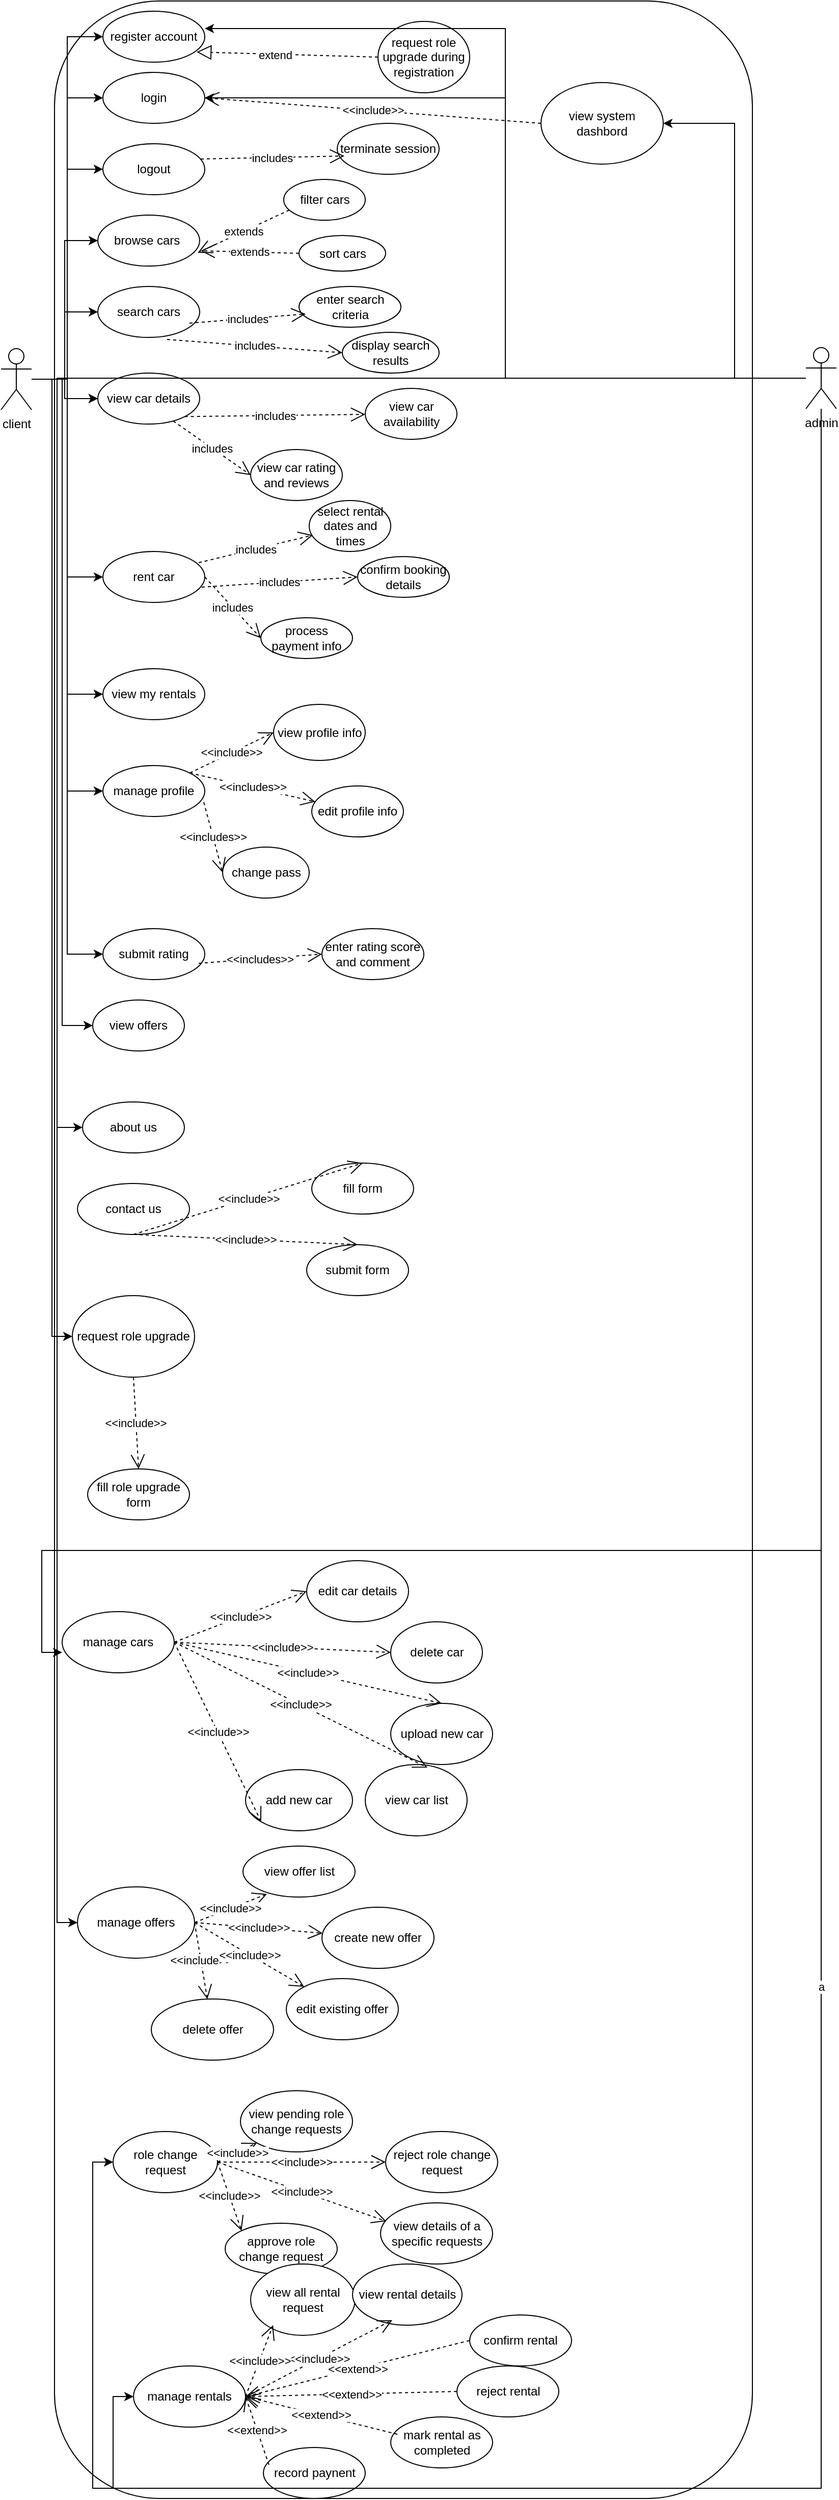 <mxfile version="27.0.6">
  <diagram name="Page-1" id="E--hQo0-NWCQr7J21Zy6">
    <mxGraphModel dx="872" dy="534" grid="1" gridSize="10" guides="1" tooltips="1" connect="1" arrows="1" fold="1" page="1" pageScale="1" pageWidth="850" pageHeight="1100" math="0" shadow="0">
      <root>
        <mxCell id="0" />
        <mxCell id="1" parent="0" />
        <mxCell id="EPiM5ergRdVbU4JG-mxP-50" value="" style="rounded=1;whiteSpace=wrap;html=1;fillStyle=cross-hatch;direction=south;" parent="1" vertex="1">
          <mxGeometry x="62.5" y="40" width="685" height="2450" as="geometry" />
        </mxCell>
        <mxCell id="rrJyb_EP5e836fgP_Cpp-3" value="" style="edgeStyle=orthogonalEdgeStyle;rounded=0;orthogonalLoop=1;jettySize=auto;html=1;" edge="1" parent="1" source="9ZqbZaCv4kuqnCg9M0L3-1" target="9ZqbZaCv4kuqnCg9M0L3-9">
          <mxGeometry relative="1" as="geometry" />
        </mxCell>
        <mxCell id="rrJyb_EP5e836fgP_Cpp-4" style="edgeStyle=orthogonalEdgeStyle;rounded=0;orthogonalLoop=1;jettySize=auto;html=1;entryX=0;entryY=0.5;entryDx=0;entryDy=0;" edge="1" parent="1" source="9ZqbZaCv4kuqnCg9M0L3-1" target="9ZqbZaCv4kuqnCg9M0L3-16">
          <mxGeometry relative="1" as="geometry" />
        </mxCell>
        <mxCell id="rrJyb_EP5e836fgP_Cpp-5" style="edgeStyle=orthogonalEdgeStyle;rounded=0;orthogonalLoop=1;jettySize=auto;html=1;entryX=0;entryY=0.5;entryDx=0;entryDy=0;" edge="1" parent="1" source="9ZqbZaCv4kuqnCg9M0L3-1" target="9ZqbZaCv4kuqnCg9M0L3-17">
          <mxGeometry relative="1" as="geometry" />
        </mxCell>
        <mxCell id="rrJyb_EP5e836fgP_Cpp-6" style="edgeStyle=orthogonalEdgeStyle;rounded=0;orthogonalLoop=1;jettySize=auto;html=1;entryX=0;entryY=0.5;entryDx=0;entryDy=0;" edge="1" parent="1" source="9ZqbZaCv4kuqnCg9M0L3-1" target="9ZqbZaCv4kuqnCg9M0L3-18">
          <mxGeometry relative="1" as="geometry" />
        </mxCell>
        <mxCell id="rrJyb_EP5e836fgP_Cpp-7" style="edgeStyle=orthogonalEdgeStyle;rounded=0;orthogonalLoop=1;jettySize=auto;html=1;entryX=0;entryY=0.5;entryDx=0;entryDy=0;" edge="1" parent="1" source="9ZqbZaCv4kuqnCg9M0L3-1" target="9ZqbZaCv4kuqnCg9M0L3-11">
          <mxGeometry relative="1" as="geometry" />
        </mxCell>
        <mxCell id="rrJyb_EP5e836fgP_Cpp-8" style="edgeStyle=orthogonalEdgeStyle;rounded=0;orthogonalLoop=1;jettySize=auto;html=1;entryX=0;entryY=0.5;entryDx=0;entryDy=0;" edge="1" parent="1" source="9ZqbZaCv4kuqnCg9M0L3-1" target="9ZqbZaCv4kuqnCg9M0L3-10">
          <mxGeometry relative="1" as="geometry" />
        </mxCell>
        <mxCell id="rrJyb_EP5e836fgP_Cpp-9" style="edgeStyle=orthogonalEdgeStyle;rounded=0;orthogonalLoop=1;jettySize=auto;html=1;entryX=0;entryY=0.5;entryDx=0;entryDy=0;" edge="1" parent="1" source="9ZqbZaCv4kuqnCg9M0L3-1" target="9ZqbZaCv4kuqnCg9M0L3-9">
          <mxGeometry relative="1" as="geometry" />
        </mxCell>
        <mxCell id="rrJyb_EP5e836fgP_Cpp-10" style="edgeStyle=orthogonalEdgeStyle;rounded=0;orthogonalLoop=1;jettySize=auto;html=1;entryX=0;entryY=0.5;entryDx=0;entryDy=0;" edge="1" parent="1" source="9ZqbZaCv4kuqnCg9M0L3-1" target="9ZqbZaCv4kuqnCg9M0L3-13">
          <mxGeometry relative="1" as="geometry" />
        </mxCell>
        <mxCell id="rrJyb_EP5e836fgP_Cpp-11" style="edgeStyle=orthogonalEdgeStyle;rounded=0;orthogonalLoop=1;jettySize=auto;html=1;entryX=0;entryY=0.5;entryDx=0;entryDy=0;" edge="1" parent="1" source="9ZqbZaCv4kuqnCg9M0L3-1" target="9ZqbZaCv4kuqnCg9M0L3-12">
          <mxGeometry relative="1" as="geometry" />
        </mxCell>
        <mxCell id="rrJyb_EP5e836fgP_Cpp-12" style="edgeStyle=orthogonalEdgeStyle;rounded=0;orthogonalLoop=1;jettySize=auto;html=1;entryX=0;entryY=0.5;entryDx=0;entryDy=0;" edge="1" parent="1" source="9ZqbZaCv4kuqnCg9M0L3-1" target="9ZqbZaCv4kuqnCg9M0L3-14">
          <mxGeometry relative="1" as="geometry" />
        </mxCell>
        <mxCell id="rrJyb_EP5e836fgP_Cpp-15" style="edgeStyle=orthogonalEdgeStyle;rounded=0;orthogonalLoop=1;jettySize=auto;html=1;entryX=0;entryY=0.5;entryDx=0;entryDy=0;" edge="1" parent="1" source="9ZqbZaCv4kuqnCg9M0L3-1" target="9ZqbZaCv4kuqnCg9M0L3-15">
          <mxGeometry relative="1" as="geometry" />
        </mxCell>
        <mxCell id="rrJyb_EP5e836fgP_Cpp-49" style="edgeStyle=orthogonalEdgeStyle;rounded=0;orthogonalLoop=1;jettySize=auto;html=1;entryX=0;entryY=0.5;entryDx=0;entryDy=0;" edge="1" parent="1" source="9ZqbZaCv4kuqnCg9M0L3-1" target="EPiM5ergRdVbU4JG-mxP-40">
          <mxGeometry relative="1" as="geometry" />
        </mxCell>
        <mxCell id="rrJyb_EP5e836fgP_Cpp-50" style="edgeStyle=orthogonalEdgeStyle;rounded=0;orthogonalLoop=1;jettySize=auto;html=1;entryX=0;entryY=0.5;entryDx=0;entryDy=0;" edge="1" parent="1" source="9ZqbZaCv4kuqnCg9M0L3-1" target="EPiM5ergRdVbU4JG-mxP-45">
          <mxGeometry relative="1" as="geometry" />
        </mxCell>
        <mxCell id="9ZqbZaCv4kuqnCg9M0L3-1" value="client" style="shape=umlActor;verticalLabelPosition=bottom;verticalAlign=top;html=1;outlineConnect=0;" parent="1" vertex="1">
          <mxGeometry x="10" y="381" width="30" height="60" as="geometry" />
        </mxCell>
        <mxCell id="rrJyb_EP5e836fgP_Cpp-2" style="edgeStyle=orthogonalEdgeStyle;rounded=0;orthogonalLoop=1;jettySize=auto;html=1;entryX=1;entryY=0.5;entryDx=0;entryDy=0;" edge="1" parent="1" source="9ZqbZaCv4kuqnCg9M0L3-8" target="9ZqbZaCv4kuqnCg9M0L3-17">
          <mxGeometry relative="1" as="geometry" />
        </mxCell>
        <mxCell id="rrJyb_EP5e836fgP_Cpp-30" style="edgeStyle=orthogonalEdgeStyle;rounded=0;orthogonalLoop=1;jettySize=auto;html=1;entryX=1;entryY=0.5;entryDx=0;entryDy=0;" edge="1" parent="1" source="9ZqbZaCv4kuqnCg9M0L3-8" target="rrJyb_EP5e836fgP_Cpp-27">
          <mxGeometry relative="1" as="geometry" />
        </mxCell>
        <mxCell id="rrJyb_EP5e836fgP_Cpp-45" style="edgeStyle=orthogonalEdgeStyle;rounded=0;orthogonalLoop=1;jettySize=auto;html=1;entryX=0;entryY=0.5;entryDx=0;entryDy=0;" edge="1" parent="1" source="9ZqbZaCv4kuqnCg9M0L3-8" target="rrJyb_EP5e836fgP_Cpp-32">
          <mxGeometry relative="1" as="geometry">
            <mxPoint x="50" y="2678" as="targetPoint" />
            <Array as="points">
              <mxPoint x="815" y="2480" />
              <mxPoint x="120" y="2480" />
              <mxPoint x="120" y="2390" />
            </Array>
          </mxGeometry>
        </mxCell>
        <mxCell id="9ZqbZaCv4kuqnCg9M0L3-8" value="admin" style="shape=umlActor;verticalLabelPosition=bottom;verticalAlign=top;html=1;outlineConnect=0;" parent="1" vertex="1">
          <mxGeometry x="800" y="380" width="30" height="60" as="geometry" />
        </mxCell>
        <mxCell id="9ZqbZaCv4kuqnCg9M0L3-9" value="view car details" style="ellipse;whiteSpace=wrap;html=1;" parent="1" vertex="1">
          <mxGeometry x="105" y="405" width="100" height="50" as="geometry" />
        </mxCell>
        <mxCell id="9ZqbZaCv4kuqnCg9M0L3-10" value="search cars" style="ellipse;whiteSpace=wrap;html=1;" parent="1" vertex="1">
          <mxGeometry x="105" y="320" width="100" height="50" as="geometry" />
        </mxCell>
        <mxCell id="9ZqbZaCv4kuqnCg9M0L3-11" value="browse cars&amp;nbsp;" style="ellipse;whiteSpace=wrap;html=1;" parent="1" vertex="1">
          <mxGeometry x="105" y="250" width="100" height="50" as="geometry" />
        </mxCell>
        <mxCell id="9ZqbZaCv4kuqnCg9M0L3-12" value="view my rentals" style="ellipse;whiteSpace=wrap;html=1;" parent="1" vertex="1">
          <mxGeometry x="110" y="695" width="100" height="50" as="geometry" />
        </mxCell>
        <mxCell id="9ZqbZaCv4kuqnCg9M0L3-13" value="rent car" style="ellipse;whiteSpace=wrap;html=1;" parent="1" vertex="1">
          <mxGeometry x="110" y="580" width="100" height="50" as="geometry" />
        </mxCell>
        <mxCell id="9ZqbZaCv4kuqnCg9M0L3-14" value="manage profile" style="ellipse;whiteSpace=wrap;html=1;" parent="1" vertex="1">
          <mxGeometry x="110" y="790" width="100" height="50" as="geometry" />
        </mxCell>
        <mxCell id="9ZqbZaCv4kuqnCg9M0L3-15" value="submit rating" style="ellipse;whiteSpace=wrap;html=1;" parent="1" vertex="1">
          <mxGeometry x="110" y="950" width="100" height="50" as="geometry" />
        </mxCell>
        <mxCell id="9ZqbZaCv4kuqnCg9M0L3-16" value="register account" style="ellipse;whiteSpace=wrap;html=1;" parent="1" vertex="1">
          <mxGeometry x="110" y="50" width="100" height="50" as="geometry" />
        </mxCell>
        <mxCell id="9ZqbZaCv4kuqnCg9M0L3-17" value="login" style="ellipse;whiteSpace=wrap;html=1;" parent="1" vertex="1">
          <mxGeometry x="110" y="110" width="100" height="50" as="geometry" />
        </mxCell>
        <mxCell id="9ZqbZaCv4kuqnCg9M0L3-18" value="logout" style="ellipse;whiteSpace=wrap;html=1;" parent="1" vertex="1">
          <mxGeometry x="110" y="180" width="100" height="50" as="geometry" />
        </mxCell>
        <mxCell id="9ZqbZaCv4kuqnCg9M0L3-25" value="request role upgrade during registration" style="ellipse;whiteSpace=wrap;html=1;" parent="1" vertex="1">
          <mxGeometry x="380" y="60" width="90" height="70" as="geometry" />
        </mxCell>
        <mxCell id="9ZqbZaCv4kuqnCg9M0L3-26" value="" style="endArrow=block;dashed=1;endFill=0;endSize=12;html=1;rounded=0;exitX=0;exitY=0.5;exitDx=0;exitDy=0;entryX=0.92;entryY=0.8;entryDx=0;entryDy=0;entryPerimeter=0;" parent="1" source="9ZqbZaCv4kuqnCg9M0L3-25" target="9ZqbZaCv4kuqnCg9M0L3-16" edge="1">
          <mxGeometry width="160" relative="1" as="geometry">
            <mxPoint x="370" y="410" as="sourcePoint" />
            <mxPoint x="530" y="410" as="targetPoint" />
          </mxGeometry>
        </mxCell>
        <mxCell id="9ZqbZaCv4kuqnCg9M0L3-28" value="extend" style="edgeLabel;html=1;align=center;verticalAlign=middle;resizable=0;points=[];" parent="9ZqbZaCv4kuqnCg9M0L3-26" vertex="1" connectable="0">
          <mxGeometry x="0.049" relative="1" as="geometry">
            <mxPoint x="-8" as="offset" />
          </mxGeometry>
        </mxCell>
        <mxCell id="EPiM5ergRdVbU4JG-mxP-1" value="terminate session" style="ellipse;whiteSpace=wrap;html=1;" parent="1" vertex="1">
          <mxGeometry x="340" y="160" width="100" height="50" as="geometry" />
        </mxCell>
        <mxCell id="EPiM5ergRdVbU4JG-mxP-2" value="includes" style="endArrow=open;endSize=12;dashed=1;html=1;rounded=0;exitX=0.96;exitY=0.3;exitDx=0;exitDy=0;entryX=0.07;entryY=0.64;entryDx=0;entryDy=0;exitPerimeter=0;entryPerimeter=0;" parent="1" source="9ZqbZaCv4kuqnCg9M0L3-18" target="EPiM5ergRdVbU4JG-mxP-1" edge="1">
          <mxGeometry width="160" relative="1" as="geometry">
            <mxPoint x="180" y="260" as="sourcePoint" />
            <mxPoint x="340" y="260" as="targetPoint" />
          </mxGeometry>
        </mxCell>
        <mxCell id="EPiM5ergRdVbU4JG-mxP-3" value="filter cars" style="ellipse;whiteSpace=wrap;html=1;" parent="1" vertex="1">
          <mxGeometry x="287.5" y="215" width="80" height="40" as="geometry" />
        </mxCell>
        <mxCell id="EPiM5ergRdVbU4JG-mxP-4" value="sort cars" style="ellipse;whiteSpace=wrap;html=1;" parent="1" vertex="1">
          <mxGeometry x="302.5" y="270" width="85" height="35" as="geometry" />
        </mxCell>
        <mxCell id="EPiM5ergRdVbU4JG-mxP-6" value="extends" style="endArrow=open;endSize=12;dashed=1;html=1;rounded=0;entryX=1.01;entryY=0.7;entryDx=0;entryDy=0;exitX=0;exitY=0.5;exitDx=0;exitDy=0;entryPerimeter=0;" parent="1" source="EPiM5ergRdVbU4JG-mxP-4" target="9ZqbZaCv4kuqnCg9M0L3-11" edge="1">
          <mxGeometry width="160" relative="1" as="geometry">
            <mxPoint x="180" y="260" as="sourcePoint" />
            <mxPoint x="340" y="260" as="targetPoint" />
          </mxGeometry>
        </mxCell>
        <mxCell id="EPiM5ergRdVbU4JG-mxP-7" value="extends" style="endArrow=open;endSize=12;dashed=1;html=1;rounded=0;exitX=0.069;exitY=0.75;exitDx=0;exitDy=0;entryX=0.98;entryY=0.74;entryDx=0;entryDy=0;entryPerimeter=0;exitPerimeter=0;" parent="1" source="EPiM5ergRdVbU4JG-mxP-3" target="9ZqbZaCv4kuqnCg9M0L3-11" edge="1">
          <mxGeometry width="160" relative="1" as="geometry">
            <mxPoint x="270" y="410" as="sourcePoint" />
            <mxPoint x="430" y="410" as="targetPoint" />
          </mxGeometry>
        </mxCell>
        <mxCell id="EPiM5ergRdVbU4JG-mxP-8" value="display search results" style="ellipse;whiteSpace=wrap;html=1;" parent="1" vertex="1">
          <mxGeometry x="345" y="365" width="95" height="40" as="geometry" />
        </mxCell>
        <mxCell id="EPiM5ergRdVbU4JG-mxP-9" value="enter search criteria" style="ellipse;whiteSpace=wrap;html=1;" parent="1" vertex="1">
          <mxGeometry x="302.5" y="320" width="100" height="40" as="geometry" />
        </mxCell>
        <mxCell id="EPiM5ergRdVbU4JG-mxP-10" value="includes" style="endArrow=open;endSize=12;dashed=1;html=1;rounded=0;exitX=0.68;exitY=1.04;exitDx=0;exitDy=0;entryX=0;entryY=0.5;entryDx=0;entryDy=0;exitPerimeter=0;" parent="1" source="9ZqbZaCv4kuqnCg9M0L3-10" target="EPiM5ergRdVbU4JG-mxP-8" edge="1">
          <mxGeometry width="160" relative="1" as="geometry">
            <mxPoint x="180" y="430" as="sourcePoint" />
            <mxPoint x="220" y="470" as="targetPoint" />
          </mxGeometry>
        </mxCell>
        <mxCell id="EPiM5ergRdVbU4JG-mxP-11" value="includes" style="endArrow=open;endSize=12;dashed=1;html=1;rounded=0;entryX=0.065;entryY=0.675;entryDx=0;entryDy=0;exitX=0.9;exitY=0.72;exitDx=0;exitDy=0;exitPerimeter=0;entryPerimeter=0;" parent="1" source="9ZqbZaCv4kuqnCg9M0L3-10" target="EPiM5ergRdVbU4JG-mxP-9" edge="1">
          <mxGeometry width="160" relative="1" as="geometry">
            <mxPoint x="180" y="430" as="sourcePoint" />
            <mxPoint x="340" y="430" as="targetPoint" />
          </mxGeometry>
        </mxCell>
        <mxCell id="EPiM5ergRdVbU4JG-mxP-12" value="view car rating and reviews" style="ellipse;whiteSpace=wrap;html=1;" parent="1" vertex="1">
          <mxGeometry x="255" y="480" width="90" height="50" as="geometry" />
        </mxCell>
        <mxCell id="EPiM5ergRdVbU4JG-mxP-13" value="view car availability" style="ellipse;whiteSpace=wrap;html=1;" parent="1" vertex="1">
          <mxGeometry x="367.5" y="420" width="90" height="50" as="geometry" />
        </mxCell>
        <mxCell id="EPiM5ergRdVbU4JG-mxP-14" value="includes" style="endArrow=open;endSize=12;dashed=1;html=1;rounded=0;exitX=0.74;exitY=0.94;exitDx=0;exitDy=0;entryX=0;entryY=0.5;entryDx=0;entryDy=0;exitPerimeter=0;" parent="1" source="9ZqbZaCv4kuqnCg9M0L3-9" target="EPiM5ergRdVbU4JG-mxP-12" edge="1">
          <mxGeometry width="160" relative="1" as="geometry">
            <mxPoint x="180" y="430" as="sourcePoint" />
            <mxPoint x="270" y="550" as="targetPoint" />
          </mxGeometry>
        </mxCell>
        <mxCell id="EPiM5ergRdVbU4JG-mxP-15" value="includes" style="endArrow=open;endSize=12;dashed=1;html=1;rounded=0;exitX=1;exitY=1;exitDx=0;exitDy=0;" parent="1" source="9ZqbZaCv4kuqnCg9M0L3-9" target="EPiM5ergRdVbU4JG-mxP-13" edge="1">
          <mxGeometry width="160" relative="1" as="geometry">
            <mxPoint x="180" y="430" as="sourcePoint" />
            <mxPoint x="340" y="430" as="targetPoint" />
          </mxGeometry>
        </mxCell>
        <mxCell id="EPiM5ergRdVbU4JG-mxP-17" value="confirm booking details" style="ellipse;whiteSpace=wrap;html=1;" parent="1" vertex="1">
          <mxGeometry x="360" y="585" width="90" height="40" as="geometry" />
        </mxCell>
        <mxCell id="EPiM5ergRdVbU4JG-mxP-18" value="process payment info" style="ellipse;whiteSpace=wrap;html=1;" parent="1" vertex="1">
          <mxGeometry x="265" y="645" width="90" height="40" as="geometry" />
        </mxCell>
        <mxCell id="EPiM5ergRdVbU4JG-mxP-21" value="select rental dates and times" style="ellipse;whiteSpace=wrap;html=1;direction=west;" parent="1" vertex="1">
          <mxGeometry x="312.5" y="530" width="80" height="50" as="geometry" />
        </mxCell>
        <mxCell id="EPiM5ergRdVbU4JG-mxP-25" value="includes" style="endArrow=open;endSize=12;dashed=1;html=1;rounded=0;exitX=1;exitY=0.5;exitDx=0;exitDy=0;entryX=0;entryY=0.5;entryDx=0;entryDy=0;" parent="1" source="9ZqbZaCv4kuqnCg9M0L3-13" target="EPiM5ergRdVbU4JG-mxP-18" edge="1">
          <mxGeometry width="160" relative="1" as="geometry">
            <mxPoint x="330" y="500" as="sourcePoint" />
            <mxPoint x="270" y="620" as="targetPoint" />
          </mxGeometry>
        </mxCell>
        <mxCell id="EPiM5ergRdVbU4JG-mxP-26" value="includes" style="endArrow=open;endSize=12;dashed=1;html=1;rounded=0;exitX=0.97;exitY=0.7;exitDx=0;exitDy=0;entryX=0;entryY=0.5;entryDx=0;entryDy=0;exitPerimeter=0;" parent="1" source="9ZqbZaCv4kuqnCg9M0L3-13" target="EPiM5ergRdVbU4JG-mxP-17" edge="1">
          <mxGeometry width="160" relative="1" as="geometry">
            <mxPoint x="330" y="500" as="sourcePoint" />
            <mxPoint x="270" y="620" as="targetPoint" />
          </mxGeometry>
        </mxCell>
        <mxCell id="EPiM5ergRdVbU4JG-mxP-27" value="includes" style="endArrow=open;endSize=12;dashed=1;html=1;rounded=0;entryX=0.956;entryY=0.32;entryDx=0;entryDy=0;exitX=0.94;exitY=0.22;exitDx=0;exitDy=0;exitPerimeter=0;entryPerimeter=0;" parent="1" source="9ZqbZaCv4kuqnCg9M0L3-13" target="EPiM5ergRdVbU4JG-mxP-21" edge="1">
          <mxGeometry width="160" relative="1" as="geometry">
            <mxPoint x="330" y="500" as="sourcePoint" />
            <mxPoint x="490" y="500" as="targetPoint" />
          </mxGeometry>
        </mxCell>
        <mxCell id="EPiM5ergRdVbU4JG-mxP-28" value="change pass" style="ellipse;whiteSpace=wrap;html=1;" parent="1" vertex="1">
          <mxGeometry x="227.5" y="870" width="85" height="50" as="geometry" />
        </mxCell>
        <mxCell id="EPiM5ergRdVbU4JG-mxP-29" value="view profile info" style="ellipse;whiteSpace=wrap;html=1;" parent="1" vertex="1">
          <mxGeometry x="277.5" y="730" width="90" height="55" as="geometry" />
        </mxCell>
        <mxCell id="EPiM5ergRdVbU4JG-mxP-30" value="edit profile info" style="ellipse;whiteSpace=wrap;html=1;" parent="1" vertex="1">
          <mxGeometry x="315" y="810" width="90" height="50" as="geometry" />
        </mxCell>
        <mxCell id="EPiM5ergRdVbU4JG-mxP-32" value="&amp;lt;&amp;lt;includes&amp;gt;&amp;gt;" style="endArrow=open;endSize=12;dashed=1;html=1;rounded=0;entryX=0;entryY=0.5;entryDx=0;entryDy=0;exitX=0.99;exitY=0.72;exitDx=0;exitDy=0;exitPerimeter=0;" parent="1" source="9ZqbZaCv4kuqnCg9M0L3-14" target="EPiM5ergRdVbU4JG-mxP-28" edge="1">
          <mxGeometry width="160" relative="1" as="geometry">
            <mxPoint x="300" y="630" as="sourcePoint" />
            <mxPoint x="220" y="730" as="targetPoint" />
          </mxGeometry>
        </mxCell>
        <mxCell id="EPiM5ergRdVbU4JG-mxP-33" value="&amp;lt;&amp;lt;includes&amp;gt;&amp;gt;" style="endArrow=open;endSize=12;dashed=1;html=1;rounded=0;exitX=1;exitY=0;exitDx=0;exitDy=0;" parent="1" source="9ZqbZaCv4kuqnCg9M0L3-14" target="EPiM5ergRdVbU4JG-mxP-30" edge="1">
          <mxGeometry width="160" relative="1" as="geometry">
            <mxPoint x="300" y="630" as="sourcePoint" />
            <mxPoint x="460" y="630" as="targetPoint" />
          </mxGeometry>
        </mxCell>
        <mxCell id="EPiM5ergRdVbU4JG-mxP-34" value="&amp;lt;&amp;lt;include&amp;gt;&amp;gt;" style="endArrow=open;endSize=12;dashed=1;html=1;rounded=0;exitX=1;exitY=0;exitDx=0;exitDy=0;entryX=0;entryY=0.5;entryDx=0;entryDy=0;" parent="1" source="9ZqbZaCv4kuqnCg9M0L3-14" target="EPiM5ergRdVbU4JG-mxP-29" edge="1">
          <mxGeometry width="160" relative="1" as="geometry">
            <mxPoint x="300" y="630" as="sourcePoint" />
            <mxPoint x="460" y="630" as="targetPoint" />
          </mxGeometry>
        </mxCell>
        <mxCell id="EPiM5ergRdVbU4JG-mxP-36" value="enter rating score and comment" style="ellipse;whiteSpace=wrap;html=1;" parent="1" vertex="1">
          <mxGeometry x="325" y="950" width="100" height="50" as="geometry" />
        </mxCell>
        <mxCell id="EPiM5ergRdVbU4JG-mxP-37" value="&amp;lt;&amp;lt;includes&amp;gt;&amp;gt;" style="endArrow=open;endSize=12;dashed=1;html=1;rounded=0;exitX=0.94;exitY=0.68;exitDx=0;exitDy=0;exitPerimeter=0;entryX=0;entryY=0.5;entryDx=0;entryDy=0;" parent="1" source="9ZqbZaCv4kuqnCg9M0L3-15" target="EPiM5ergRdVbU4JG-mxP-36" edge="1">
          <mxGeometry width="160" relative="1" as="geometry">
            <mxPoint x="280" y="630" as="sourcePoint" />
            <mxPoint x="440" y="630" as="targetPoint" />
            <Array as="points" />
          </mxGeometry>
        </mxCell>
        <mxCell id="EPiM5ergRdVbU4JG-mxP-38" value="view offers" style="ellipse;whiteSpace=wrap;html=1;" parent="1" vertex="1">
          <mxGeometry x="100" y="1020" width="90" height="50" as="geometry" />
        </mxCell>
        <mxCell id="EPiM5ergRdVbU4JG-mxP-39" value="contact us" style="ellipse;whiteSpace=wrap;html=1;" parent="1" vertex="1">
          <mxGeometry x="85" y="1200" width="110" height="50" as="geometry" />
        </mxCell>
        <mxCell id="EPiM5ergRdVbU4JG-mxP-40" value="about us" style="ellipse;whiteSpace=wrap;html=1;" parent="1" vertex="1">
          <mxGeometry x="90" y="1120" width="100" height="50" as="geometry" />
        </mxCell>
        <mxCell id="EPiM5ergRdVbU4JG-mxP-41" value="fill form" style="ellipse;whiteSpace=wrap;html=1;" parent="1" vertex="1">
          <mxGeometry x="315" y="1180" width="100" height="50" as="geometry" />
        </mxCell>
        <mxCell id="EPiM5ergRdVbU4JG-mxP-42" value="submit form" style="ellipse;whiteSpace=wrap;html=1;" parent="1" vertex="1">
          <mxGeometry x="310" y="1260" width="100" height="50" as="geometry" />
        </mxCell>
        <mxCell id="EPiM5ergRdVbU4JG-mxP-43" value="&amp;lt;&amp;lt;include&amp;gt;&amp;gt;" style="endArrow=open;endSize=12;dashed=1;html=1;rounded=0;entryX=0.5;entryY=0;entryDx=0;entryDy=0;exitX=0.5;exitY=1;exitDx=0;exitDy=0;" parent="1" source="EPiM5ergRdVbU4JG-mxP-39" target="EPiM5ergRdVbU4JG-mxP-41" edge="1">
          <mxGeometry width="160" relative="1" as="geometry">
            <mxPoint x="620" y="380" as="sourcePoint" />
            <mxPoint x="440" y="490" as="targetPoint" />
          </mxGeometry>
        </mxCell>
        <mxCell id="EPiM5ergRdVbU4JG-mxP-44" value="&amp;lt;&amp;lt;include&amp;gt;&amp;gt;" style="endArrow=open;endSize=12;dashed=1;html=1;rounded=0;exitX=0.5;exitY=1;exitDx=0;exitDy=0;entryX=0.5;entryY=0;entryDx=0;entryDy=0;" parent="1" source="EPiM5ergRdVbU4JG-mxP-39" target="EPiM5ergRdVbU4JG-mxP-42" edge="1">
          <mxGeometry width="160" relative="1" as="geometry">
            <mxPoint x="280" y="490" as="sourcePoint" />
            <mxPoint x="440" y="490" as="targetPoint" />
          </mxGeometry>
        </mxCell>
        <mxCell id="EPiM5ergRdVbU4JG-mxP-45" value="request role upgrade" style="ellipse;whiteSpace=wrap;html=1;" parent="1" vertex="1">
          <mxGeometry x="80" y="1310" width="120" height="80" as="geometry" />
        </mxCell>
        <mxCell id="EPiM5ergRdVbU4JG-mxP-46" value="fill role upgrade form" style="ellipse;whiteSpace=wrap;html=1;" parent="1" vertex="1">
          <mxGeometry x="95" y="1480" width="100" height="50" as="geometry" />
        </mxCell>
        <mxCell id="EPiM5ergRdVbU4JG-mxP-47" value="&amp;lt;&amp;lt;include&amp;gt;&amp;gt;" style="endArrow=open;endSize=12;dashed=1;html=1;rounded=0;exitX=0.5;exitY=1;exitDx=0;exitDy=0;entryX=0.5;entryY=0;entryDx=0;entryDy=0;" parent="1" source="EPiM5ergRdVbU4JG-mxP-45" target="EPiM5ergRdVbU4JG-mxP-46" edge="1">
          <mxGeometry width="160" relative="1" as="geometry">
            <mxPoint x="690" y="460" as="sourcePoint" />
            <mxPoint x="850" y="460" as="targetPoint" />
          </mxGeometry>
        </mxCell>
        <mxCell id="EPiM5ergRdVbU4JG-mxP-52" value="manage cars" style="ellipse;whiteSpace=wrap;html=1;" parent="1" vertex="1">
          <mxGeometry x="70" y="1620" width="110" height="60" as="geometry" />
        </mxCell>
        <mxCell id="EPiM5ergRdVbU4JG-mxP-53" value="upload new car" style="ellipse;whiteSpace=wrap;html=1;" parent="1" vertex="1">
          <mxGeometry x="392.5" y="1710" width="100" height="60" as="geometry" />
        </mxCell>
        <mxCell id="EPiM5ergRdVbU4JG-mxP-54" value="view car list" style="ellipse;whiteSpace=wrap;html=1;" parent="1" vertex="1">
          <mxGeometry x="367.5" y="1770" width="100" height="70" as="geometry" />
        </mxCell>
        <mxCell id="EPiM5ergRdVbU4JG-mxP-55" value="add new car" style="ellipse;whiteSpace=wrap;html=1;" parent="1" vertex="1">
          <mxGeometry x="250" y="1775" width="105" height="60" as="geometry" />
        </mxCell>
        <mxCell id="EPiM5ergRdVbU4JG-mxP-56" value="delete car" style="ellipse;whiteSpace=wrap;html=1;" parent="1" vertex="1">
          <mxGeometry x="392.5" y="1630" width="90" height="60" as="geometry" />
        </mxCell>
        <mxCell id="EPiM5ergRdVbU4JG-mxP-57" value="edit car details" style="ellipse;whiteSpace=wrap;html=1;" parent="1" vertex="1">
          <mxGeometry x="310" y="1570" width="100" height="60" as="geometry" />
        </mxCell>
        <mxCell id="EPiM5ergRdVbU4JG-mxP-58" value="&amp;lt;&amp;lt;include&amp;gt;&amp;gt;" style="endArrow=open;endSize=12;dashed=1;html=1;rounded=0;exitX=1;exitY=0.5;exitDx=0;exitDy=0;entryX=0;entryY=1;entryDx=0;entryDy=0;" parent="1" source="EPiM5ergRdVbU4JG-mxP-52" target="EPiM5ergRdVbU4JG-mxP-55" edge="1">
          <mxGeometry width="160" relative="1" as="geometry">
            <mxPoint x="330" y="980" as="sourcePoint" />
            <mxPoint x="490" y="980" as="targetPoint" />
          </mxGeometry>
        </mxCell>
        <mxCell id="EPiM5ergRdVbU4JG-mxP-59" value="&amp;lt;&amp;lt;include&amp;gt;&amp;gt;" style="endArrow=open;endSize=12;dashed=1;html=1;rounded=0;exitX=1;exitY=0.5;exitDx=0;exitDy=0;entryX=0.5;entryY=0;entryDx=0;entryDy=0;" parent="1" source="EPiM5ergRdVbU4JG-mxP-52" target="EPiM5ergRdVbU4JG-mxP-53" edge="1">
          <mxGeometry width="160" relative="1" as="geometry">
            <mxPoint x="330" y="980" as="sourcePoint" />
            <mxPoint x="490" y="980" as="targetPoint" />
          </mxGeometry>
        </mxCell>
        <mxCell id="EPiM5ergRdVbU4JG-mxP-60" value="&amp;lt;&amp;lt;include&amp;gt;&amp;gt;" style="endArrow=open;endSize=12;dashed=1;html=1;rounded=0;exitX=1;exitY=0.5;exitDx=0;exitDy=0;entryX=0.61;entryY=0.043;entryDx=0;entryDy=0;entryPerimeter=0;" parent="1" source="EPiM5ergRdVbU4JG-mxP-52" target="EPiM5ergRdVbU4JG-mxP-54" edge="1">
          <mxGeometry width="160" relative="1" as="geometry">
            <mxPoint x="330" y="980" as="sourcePoint" />
            <mxPoint x="490" y="980" as="targetPoint" />
          </mxGeometry>
        </mxCell>
        <mxCell id="EPiM5ergRdVbU4JG-mxP-61" value="&amp;lt;&amp;lt;include&amp;gt;&amp;gt;" style="endArrow=open;endSize=12;dashed=1;html=1;rounded=0;exitX=1;exitY=0.5;exitDx=0;exitDy=0;entryX=0;entryY=0.5;entryDx=0;entryDy=0;" parent="1" source="EPiM5ergRdVbU4JG-mxP-52" target="EPiM5ergRdVbU4JG-mxP-56" edge="1">
          <mxGeometry width="160" relative="1" as="geometry">
            <mxPoint x="330" y="980" as="sourcePoint" />
            <mxPoint x="490" y="980" as="targetPoint" />
          </mxGeometry>
        </mxCell>
        <mxCell id="EPiM5ergRdVbU4JG-mxP-62" value="&amp;lt;&amp;lt;include&amp;gt;&amp;gt;" style="endArrow=open;endSize=12;dashed=1;html=1;rounded=0;exitX=1;exitY=0.5;exitDx=0;exitDy=0;entryX=0;entryY=0.5;entryDx=0;entryDy=0;" parent="1" source="EPiM5ergRdVbU4JG-mxP-52" target="EPiM5ergRdVbU4JG-mxP-57" edge="1">
          <mxGeometry width="160" relative="1" as="geometry">
            <mxPoint x="330" y="980" as="sourcePoint" />
            <mxPoint x="490" y="980" as="targetPoint" />
          </mxGeometry>
        </mxCell>
        <mxCell id="EPiM5ergRdVbU4JG-mxP-65" value="manage offers" style="ellipse;whiteSpace=wrap;html=1;" parent="1" vertex="1">
          <mxGeometry x="85" y="1890" width="115" height="70" as="geometry" />
        </mxCell>
        <mxCell id="EPiM5ergRdVbU4JG-mxP-70" value="delete offer" style="ellipse;whiteSpace=wrap;html=1;" parent="1" vertex="1">
          <mxGeometry x="157.5" y="2000" width="120" height="60" as="geometry" />
        </mxCell>
        <mxCell id="EPiM5ergRdVbU4JG-mxP-71" value="edit existing offer" style="ellipse;whiteSpace=wrap;html=1;" parent="1" vertex="1">
          <mxGeometry x="290" y="1980" width="110" height="60" as="geometry" />
        </mxCell>
        <mxCell id="EPiM5ergRdVbU4JG-mxP-72" value="create new offer" style="ellipse;whiteSpace=wrap;html=1;" parent="1" vertex="1">
          <mxGeometry x="325" y="1910" width="110" height="60" as="geometry" />
        </mxCell>
        <mxCell id="EPiM5ergRdVbU4JG-mxP-73" value="view offer list" style="ellipse;whiteSpace=wrap;html=1;" parent="1" vertex="1">
          <mxGeometry x="247.5" y="1850" width="110" height="50" as="geometry" />
        </mxCell>
        <mxCell id="EPiM5ergRdVbU4JG-mxP-74" value="&amp;lt;&amp;lt;include&amp;gt;&amp;gt;" style="endArrow=open;endSize=12;dashed=1;html=1;rounded=0;exitX=1;exitY=0.5;exitDx=0;exitDy=0;entryX=0.214;entryY=0.94;entryDx=0;entryDy=0;entryPerimeter=0;" parent="1" source="EPiM5ergRdVbU4JG-mxP-65" target="EPiM5ergRdVbU4JG-mxP-73" edge="1">
          <mxGeometry width="160" relative="1" as="geometry">
            <mxPoint x="340" y="1980" as="sourcePoint" />
            <mxPoint x="500" y="1980" as="targetPoint" />
          </mxGeometry>
        </mxCell>
        <mxCell id="EPiM5ergRdVbU4JG-mxP-75" value="&amp;lt;&amp;lt;include&amp;gt;&amp;gt;" style="endArrow=open;endSize=12;dashed=1;html=1;rounded=0;exitX=1;exitY=0.5;exitDx=0;exitDy=0;" parent="1" source="EPiM5ergRdVbU4JG-mxP-65" target="EPiM5ergRdVbU4JG-mxP-70" edge="1">
          <mxGeometry width="160" relative="1" as="geometry">
            <mxPoint x="340" y="1980" as="sourcePoint" />
            <mxPoint x="500" y="1980" as="targetPoint" />
          </mxGeometry>
        </mxCell>
        <mxCell id="EPiM5ergRdVbU4JG-mxP-76" value="&amp;lt;&amp;lt;include&amp;gt;&amp;gt;" style="endArrow=open;endSize=12;dashed=1;html=1;rounded=0;exitX=1;exitY=0.5;exitDx=0;exitDy=0;" parent="1" source="EPiM5ergRdVbU4JG-mxP-65" target="EPiM5ergRdVbU4JG-mxP-71" edge="1">
          <mxGeometry width="160" relative="1" as="geometry">
            <mxPoint x="340" y="1980" as="sourcePoint" />
            <mxPoint x="500" y="1980" as="targetPoint" />
          </mxGeometry>
        </mxCell>
        <mxCell id="EPiM5ergRdVbU4JG-mxP-77" value="&amp;lt;&amp;lt;include&amp;gt;&amp;gt;" style="endArrow=open;endSize=12;dashed=1;html=1;rounded=0;exitX=1;exitY=0.5;exitDx=0;exitDy=0;" parent="1" source="EPiM5ergRdVbU4JG-mxP-65" target="EPiM5ergRdVbU4JG-mxP-72" edge="1">
          <mxGeometry width="160" relative="1" as="geometry">
            <mxPoint x="340" y="1980" as="sourcePoint" />
            <mxPoint x="500" y="1980" as="targetPoint" />
          </mxGeometry>
        </mxCell>
        <mxCell id="rrJyb_EP5e836fgP_Cpp-13" style="edgeStyle=orthogonalEdgeStyle;rounded=0;orthogonalLoop=1;jettySize=auto;html=1;entryX=1;entryY=0.34;entryDx=0;entryDy=0;entryPerimeter=0;" edge="1" parent="1" source="9ZqbZaCv4kuqnCg9M0L3-8" target="9ZqbZaCv4kuqnCg9M0L3-16">
          <mxGeometry relative="1" as="geometry" />
        </mxCell>
        <mxCell id="rrJyb_EP5e836fgP_Cpp-14" style="edgeStyle=orthogonalEdgeStyle;rounded=0;orthogonalLoop=1;jettySize=auto;html=1;entryX=0;entryY=0.5;entryDx=0;entryDy=0;" edge="1" parent="1" source="9ZqbZaCv4kuqnCg9M0L3-1" target="EPiM5ergRdVbU4JG-mxP-38">
          <mxGeometry relative="1" as="geometry" />
        </mxCell>
        <mxCell id="rrJyb_EP5e836fgP_Cpp-16" value="role change request" style="ellipse;whiteSpace=wrap;html=1;" vertex="1" parent="1">
          <mxGeometry x="120" y="2130" width="102.5" height="60" as="geometry" />
        </mxCell>
        <mxCell id="rrJyb_EP5e836fgP_Cpp-17" value="view pending role change requests" style="ellipse;whiteSpace=wrap;html=1;" vertex="1" parent="1">
          <mxGeometry x="245" y="2090" width="110" height="60" as="geometry" />
        </mxCell>
        <mxCell id="rrJyb_EP5e836fgP_Cpp-18" value="view details of a specific requests" style="ellipse;whiteSpace=wrap;html=1;" vertex="1" parent="1">
          <mxGeometry x="382.5" y="2200" width="110" height="60" as="geometry" />
        </mxCell>
        <mxCell id="rrJyb_EP5e836fgP_Cpp-19" value="approve role change request" style="ellipse;whiteSpace=wrap;html=1;" vertex="1" parent="1">
          <mxGeometry x="230" y="2220" width="110" height="50" as="geometry" />
        </mxCell>
        <mxCell id="rrJyb_EP5e836fgP_Cpp-20" value="reject role change request" style="ellipse;whiteSpace=wrap;html=1;" vertex="1" parent="1">
          <mxGeometry x="387.5" y="2130" width="110" height="60" as="geometry" />
        </mxCell>
        <mxCell id="rrJyb_EP5e836fgP_Cpp-21" value="&amp;lt;&amp;lt;include&amp;gt;&amp;gt;" style="endArrow=open;endSize=12;dashed=1;html=1;rounded=0;exitX=1;exitY=0.5;exitDx=0;exitDy=0;entryX=0;entryY=0;entryDx=0;entryDy=0;" edge="1" parent="1" source="rrJyb_EP5e836fgP_Cpp-16" target="rrJyb_EP5e836fgP_Cpp-19">
          <mxGeometry width="160" relative="1" as="geometry">
            <mxPoint x="350" y="2130" as="sourcePoint" />
            <mxPoint x="510" y="2130" as="targetPoint" />
          </mxGeometry>
        </mxCell>
        <mxCell id="rrJyb_EP5e836fgP_Cpp-22" value="&amp;lt;&amp;lt;include&amp;gt;&amp;gt;" style="endArrow=open;endSize=12;dashed=1;html=1;rounded=0;exitX=1;exitY=0.5;exitDx=0;exitDy=0;entryX=0.05;entryY=0.3;entryDx=0;entryDy=0;entryPerimeter=0;" edge="1" parent="1" source="rrJyb_EP5e836fgP_Cpp-16" target="rrJyb_EP5e836fgP_Cpp-18">
          <mxGeometry width="160" relative="1" as="geometry">
            <mxPoint x="350" y="2130" as="sourcePoint" />
            <mxPoint x="510" y="2130" as="targetPoint" />
          </mxGeometry>
        </mxCell>
        <mxCell id="rrJyb_EP5e836fgP_Cpp-23" value="&amp;lt;&amp;lt;include&amp;gt;&amp;gt;" style="endArrow=open;endSize=12;dashed=1;html=1;rounded=0;exitX=1;exitY=0.5;exitDx=0;exitDy=0;entryX=0;entryY=0.5;entryDx=0;entryDy=0;" edge="1" parent="1" source="rrJyb_EP5e836fgP_Cpp-16" target="rrJyb_EP5e836fgP_Cpp-20">
          <mxGeometry width="160" relative="1" as="geometry">
            <mxPoint x="222.5" y="2329.5" as="sourcePoint" />
            <mxPoint x="387.5" y="2329.5" as="targetPoint" />
          </mxGeometry>
        </mxCell>
        <mxCell id="rrJyb_EP5e836fgP_Cpp-24" value="&amp;lt;&amp;lt;include&amp;gt;&amp;gt;" style="endArrow=open;endSize=12;dashed=1;html=1;rounded=0;exitX=1;exitY=0.5;exitDx=0;exitDy=0;entryX=0;entryY=1;entryDx=0;entryDy=0;" edge="1" parent="1" source="rrJyb_EP5e836fgP_Cpp-16" target="rrJyb_EP5e836fgP_Cpp-17">
          <mxGeometry width="160" relative="1" as="geometry">
            <mxPoint x="350" y="2130" as="sourcePoint" />
            <mxPoint x="510" y="2130" as="targetPoint" />
          </mxGeometry>
        </mxCell>
        <mxCell id="rrJyb_EP5e836fgP_Cpp-27" value="view system dashbord" style="ellipse;whiteSpace=wrap;html=1;" vertex="1" parent="1">
          <mxGeometry x="540" y="120" width="120" height="80" as="geometry" />
        </mxCell>
        <mxCell id="rrJyb_EP5e836fgP_Cpp-29" value="&amp;lt;&amp;lt;include&amp;gt;&amp;gt;" style="endArrow=open;endSize=12;dashed=1;html=1;rounded=0;exitX=0;exitY=0.5;exitDx=0;exitDy=0;entryX=1;entryY=0.5;entryDx=0;entryDy=0;" edge="1" parent="1" source="rrJyb_EP5e836fgP_Cpp-27" target="9ZqbZaCv4kuqnCg9M0L3-17">
          <mxGeometry width="160" relative="1" as="geometry">
            <mxPoint x="350" y="270" as="sourcePoint" />
            <mxPoint x="510" y="270" as="targetPoint" />
          </mxGeometry>
        </mxCell>
        <mxCell id="rrJyb_EP5e836fgP_Cpp-32" value="manage rentals" style="ellipse;whiteSpace=wrap;html=1;" vertex="1" parent="1">
          <mxGeometry x="140" y="2360" width="110" height="60" as="geometry" />
        </mxCell>
        <mxCell id="rrJyb_EP5e836fgP_Cpp-33" value="view all rental request" style="ellipse;whiteSpace=wrap;html=1;" vertex="1" parent="1">
          <mxGeometry x="255" y="2260" width="102.5" height="70" as="geometry" />
        </mxCell>
        <mxCell id="rrJyb_EP5e836fgP_Cpp-34" value="view rental details" style="ellipse;whiteSpace=wrap;html=1;" vertex="1" parent="1">
          <mxGeometry x="355" y="2260" width="107.5" height="60" as="geometry" />
        </mxCell>
        <mxCell id="rrJyb_EP5e836fgP_Cpp-35" value="confirm rental" style="ellipse;whiteSpace=wrap;html=1;" vertex="1" parent="1">
          <mxGeometry x="470" y="2310" width="100" height="50" as="geometry" />
        </mxCell>
        <mxCell id="rrJyb_EP5e836fgP_Cpp-36" value="reject rental" style="ellipse;whiteSpace=wrap;html=1;" vertex="1" parent="1">
          <mxGeometry x="457.5" y="2360" width="100" height="50" as="geometry" />
        </mxCell>
        <mxCell id="rrJyb_EP5e836fgP_Cpp-37" value="mark rental as completed" style="ellipse;whiteSpace=wrap;html=1;" vertex="1" parent="1">
          <mxGeometry x="392.5" y="2410" width="100" height="50" as="geometry" />
        </mxCell>
        <mxCell id="rrJyb_EP5e836fgP_Cpp-38" value="record paynent" style="ellipse;whiteSpace=wrap;html=1;" vertex="1" parent="1">
          <mxGeometry x="267.5" y="2440" width="100" height="50" as="geometry" />
        </mxCell>
        <mxCell id="rrJyb_EP5e836fgP_Cpp-39" value="&amp;lt;&amp;lt;extend&amp;gt;&amp;gt;" style="endArrow=open;endSize=12;dashed=1;html=1;rounded=0;exitX=0.055;exitY=0.34;exitDx=0;exitDy=0;exitPerimeter=0;entryX=1;entryY=0.5;entryDx=0;entryDy=0;" edge="1" parent="1" source="rrJyb_EP5e836fgP_Cpp-38" target="rrJyb_EP5e836fgP_Cpp-32">
          <mxGeometry width="160" relative="1" as="geometry">
            <mxPoint x="350" y="2320" as="sourcePoint" />
            <mxPoint x="510" y="2320" as="targetPoint" />
          </mxGeometry>
        </mxCell>
        <mxCell id="rrJyb_EP5e836fgP_Cpp-40" value="&amp;lt;&amp;lt;extend&amp;gt;&amp;gt;" style="endArrow=open;endSize=12;dashed=1;html=1;rounded=0;exitX=0.065;exitY=0.34;exitDx=0;exitDy=0;exitPerimeter=0;entryX=1;entryY=0.5;entryDx=0;entryDy=0;" edge="1" parent="1" source="rrJyb_EP5e836fgP_Cpp-37" target="rrJyb_EP5e836fgP_Cpp-32">
          <mxGeometry width="160" relative="1" as="geometry">
            <mxPoint x="350" y="2320" as="sourcePoint" />
            <mxPoint x="510" y="2320" as="targetPoint" />
          </mxGeometry>
        </mxCell>
        <mxCell id="rrJyb_EP5e836fgP_Cpp-41" value="&amp;lt;&amp;lt;extend&amp;gt;&amp;gt;" style="endArrow=open;endSize=12;dashed=1;html=1;rounded=0;entryX=1;entryY=0.5;entryDx=0;entryDy=0;exitX=0;exitY=0.5;exitDx=0;exitDy=0;" edge="1" parent="1" source="rrJyb_EP5e836fgP_Cpp-36" target="rrJyb_EP5e836fgP_Cpp-32">
          <mxGeometry width="160" relative="1" as="geometry">
            <mxPoint x="350" y="2320" as="sourcePoint" />
            <mxPoint x="510" y="2320" as="targetPoint" />
          </mxGeometry>
        </mxCell>
        <mxCell id="rrJyb_EP5e836fgP_Cpp-42" value="&amp;lt;&amp;lt;extend&amp;gt;&amp;gt;" style="endArrow=open;endSize=12;dashed=1;html=1;rounded=0;exitX=0;exitY=0.5;exitDx=0;exitDy=0;entryX=1;entryY=0.5;entryDx=0;entryDy=0;" edge="1" parent="1" source="rrJyb_EP5e836fgP_Cpp-35" target="rrJyb_EP5e836fgP_Cpp-32">
          <mxGeometry width="160" relative="1" as="geometry">
            <mxPoint x="350" y="2320" as="sourcePoint" />
            <mxPoint x="510" y="2320" as="targetPoint" />
          </mxGeometry>
        </mxCell>
        <mxCell id="rrJyb_EP5e836fgP_Cpp-43" value="&amp;lt;&amp;lt;include&amp;gt;&amp;gt;" style="endArrow=open;endSize=12;dashed=1;html=1;rounded=0;exitX=1;exitY=0.5;exitDx=0;exitDy=0;entryX=0.363;entryY=0.917;entryDx=0;entryDy=0;entryPerimeter=0;" edge="1" parent="1" source="rrJyb_EP5e836fgP_Cpp-32" target="rrJyb_EP5e836fgP_Cpp-34">
          <mxGeometry width="160" relative="1" as="geometry">
            <mxPoint x="350" y="2320" as="sourcePoint" />
            <mxPoint x="510" y="2320" as="targetPoint" />
          </mxGeometry>
        </mxCell>
        <mxCell id="rrJyb_EP5e836fgP_Cpp-44" value="&amp;lt;&amp;lt;include&amp;gt;&amp;gt;" style="endArrow=open;endSize=12;dashed=1;html=1;rounded=0;exitX=1;exitY=0.5;exitDx=0;exitDy=0;entryX=0.215;entryY=0.857;entryDx=0;entryDy=0;entryPerimeter=0;" edge="1" parent="1" source="rrJyb_EP5e836fgP_Cpp-32" target="rrJyb_EP5e836fgP_Cpp-33">
          <mxGeometry width="160" relative="1" as="geometry">
            <mxPoint x="350" y="2320" as="sourcePoint" />
            <mxPoint x="510" y="2320" as="targetPoint" />
          </mxGeometry>
        </mxCell>
        <mxCell id="rrJyb_EP5e836fgP_Cpp-46" style="edgeStyle=orthogonalEdgeStyle;rounded=0;orthogonalLoop=1;jettySize=auto;html=1;entryX=0;entryY=0.667;entryDx=0;entryDy=0;entryPerimeter=0;" edge="1" parent="1" source="9ZqbZaCv4kuqnCg9M0L3-8" target="EPiM5ergRdVbU4JG-mxP-52">
          <mxGeometry relative="1" as="geometry">
            <Array as="points">
              <mxPoint x="815" y="1560" />
              <mxPoint x="50" y="1560" />
              <mxPoint x="50" y="1660" />
            </Array>
          </mxGeometry>
        </mxCell>
        <mxCell id="rrJyb_EP5e836fgP_Cpp-47" style="edgeStyle=orthogonalEdgeStyle;rounded=0;orthogonalLoop=1;jettySize=auto;html=1;entryX=0;entryY=0.5;entryDx=0;entryDy=0;" edge="1" parent="1" source="9ZqbZaCv4kuqnCg9M0L3-8" target="EPiM5ergRdVbU4JG-mxP-65">
          <mxGeometry relative="1" as="geometry">
            <mxPoint x="80" y="1930" as="targetPoint" />
          </mxGeometry>
        </mxCell>
        <mxCell id="rrJyb_EP5e836fgP_Cpp-48" value="a" style="edgeStyle=orthogonalEdgeStyle;rounded=0;orthogonalLoop=1;jettySize=auto;html=1;entryX=0;entryY=0.5;entryDx=0;entryDy=0;" edge="1" parent="1" source="9ZqbZaCv4kuqnCg9M0L3-8" target="rrJyb_EP5e836fgP_Cpp-16">
          <mxGeometry relative="1" as="geometry">
            <Array as="points">
              <mxPoint x="815" y="2480" />
              <mxPoint x="100" y="2480" />
              <mxPoint x="100" y="2160" />
            </Array>
          </mxGeometry>
        </mxCell>
      </root>
    </mxGraphModel>
  </diagram>
</mxfile>
